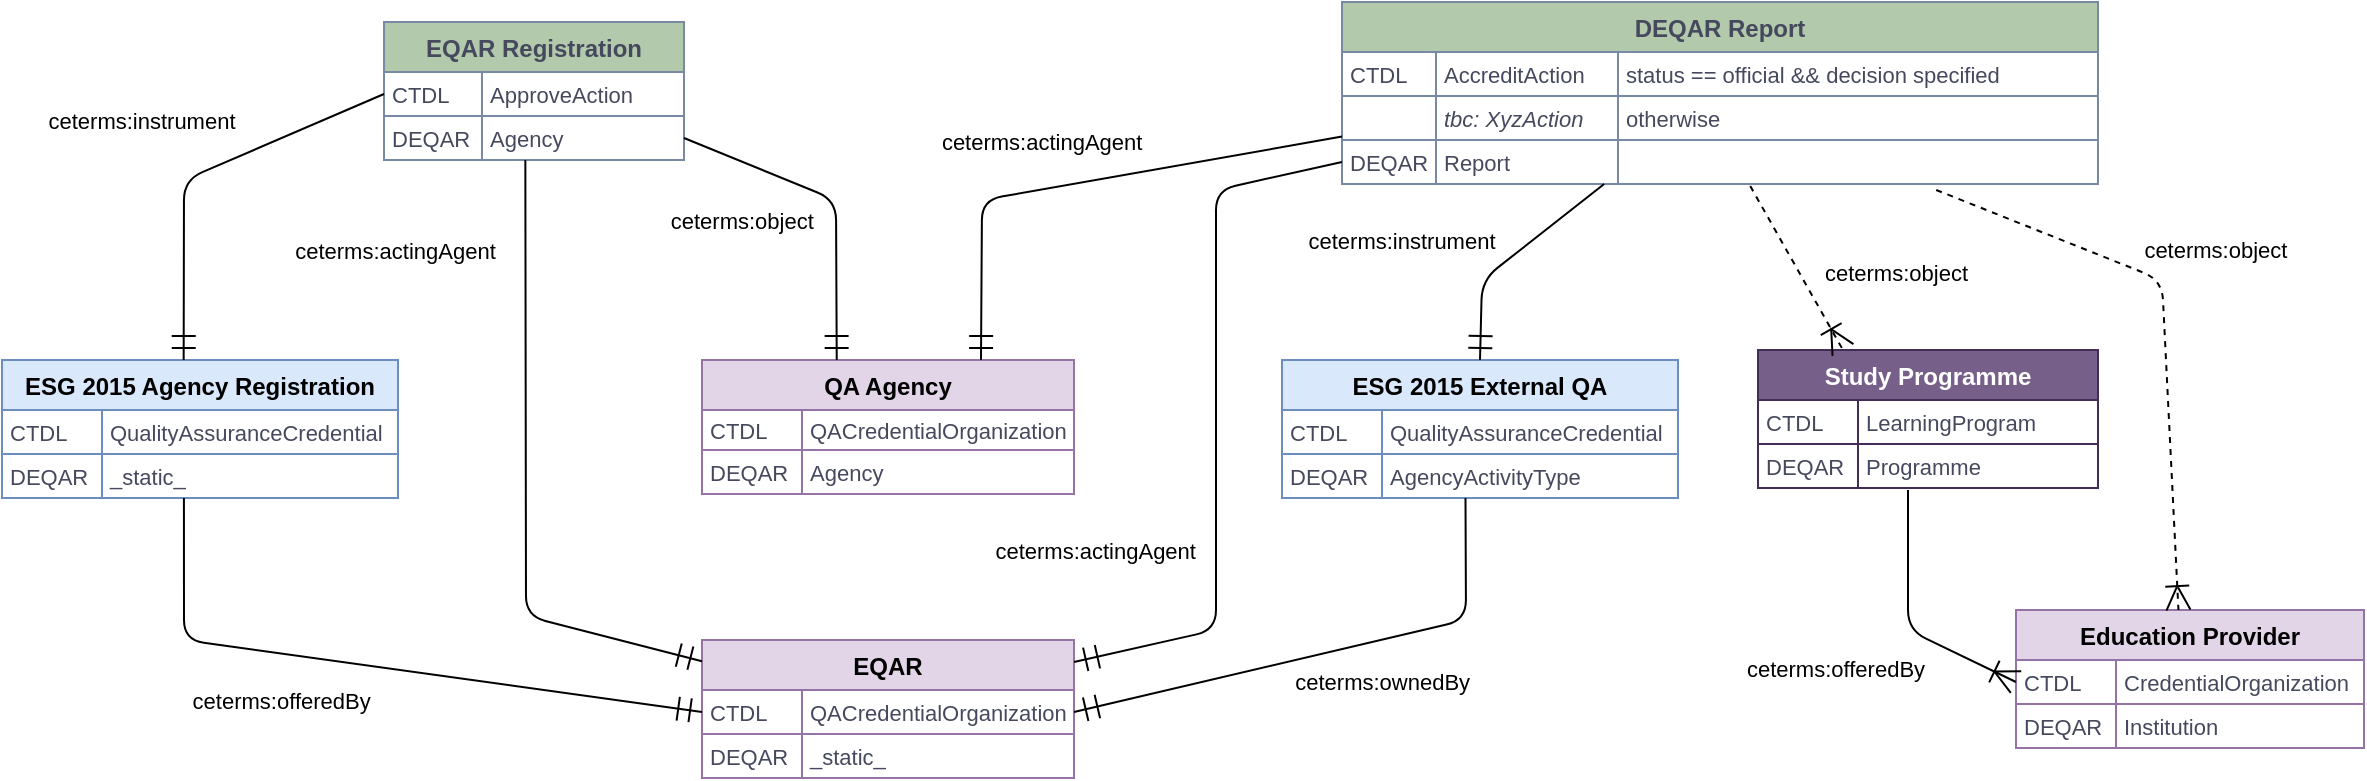 <mxfile version="24.4.0" type="device">
  <diagram name="Seite-1" id="NnHBeoS6iil_D7itWPaR">
    <mxGraphModel dx="905" dy="708" grid="1" gridSize="10" guides="1" tooltips="1" connect="1" arrows="1" fold="1" page="1" pageScale="1" pageWidth="1200" pageHeight="400" math="0" shadow="0">
      <root>
        <mxCell id="0" />
        <mxCell id="1" parent="0" />
        <mxCell id="sSewoOJfyiUKWsY19M02-1" value="EQAR Registration" style="shape=table;startSize=25;container=1;collapsible=0;childLayout=tableLayout;fixedRows=1;rowLines=1;fontStyle=1;align=center;resizeLast=1;labelBackgroundColor=none;fillColor=#B2C9AB;strokeColor=#788AA3;fontColor=#46495D;" parent="1" vertex="1">
          <mxGeometry x="204" y="16" width="150" height="69" as="geometry" />
        </mxCell>
        <mxCell id="sSewoOJfyiUKWsY19M02-2" style="shape=tableRow;horizontal=0;startSize=0;swimlaneHead=0;swimlaneBody=0;fillColor=none;collapsible=0;dropTarget=0;points=[[0,0.5],[1,0.5]];portConstraint=eastwest;top=0;left=0;right=0;bottom=0;labelBackgroundColor=none;strokeColor=#788AA3;fontColor=#46495D;" parent="sSewoOJfyiUKWsY19M02-1" vertex="1">
          <mxGeometry y="25" width="150" height="22" as="geometry" />
        </mxCell>
        <mxCell id="sSewoOJfyiUKWsY19M02-3" value="CTDL" style="shape=partialRectangle;connectable=0;fillColor=none;top=0;left=0;bottom=0;right=0;align=left;spacingLeft=2;overflow=hidden;fontSize=11;labelBackgroundColor=none;strokeColor=#788AA3;fontColor=#46495D;" parent="sSewoOJfyiUKWsY19M02-2" vertex="1">
          <mxGeometry width="49" height="22" as="geometry">
            <mxRectangle width="49" height="22" as="alternateBounds" />
          </mxGeometry>
        </mxCell>
        <mxCell id="sSewoOJfyiUKWsY19M02-4" value="ApproveAction" style="shape=partialRectangle;connectable=0;fillColor=none;top=0;left=0;bottom=0;right=0;align=left;spacingLeft=2;overflow=hidden;fontSize=11;labelBackgroundColor=none;strokeColor=#788AA3;fontColor=#46495D;gradientColor=none;" parent="sSewoOJfyiUKWsY19M02-2" vertex="1">
          <mxGeometry x="49" width="101" height="22" as="geometry">
            <mxRectangle width="101" height="22" as="alternateBounds" />
          </mxGeometry>
        </mxCell>
        <mxCell id="sSewoOJfyiUKWsY19M02-5" style="shape=tableRow;horizontal=0;startSize=0;swimlaneHead=0;swimlaneBody=0;fillColor=none;collapsible=0;dropTarget=0;points=[[0,0.5],[1,0.5]];portConstraint=eastwest;top=0;left=0;right=0;bottom=0;labelBackgroundColor=none;strokeColor=#788AA3;fontColor=#46495D;" parent="sSewoOJfyiUKWsY19M02-1" vertex="1">
          <mxGeometry y="47" width="150" height="22" as="geometry" />
        </mxCell>
        <mxCell id="sSewoOJfyiUKWsY19M02-6" value="DEQAR" style="shape=partialRectangle;connectable=0;fillColor=none;top=0;left=0;bottom=0;right=0;align=left;spacingLeft=2;overflow=hidden;fontSize=11;labelBackgroundColor=none;strokeColor=#788AA3;fontColor=#46495D;" parent="sSewoOJfyiUKWsY19M02-5" vertex="1">
          <mxGeometry width="49" height="22" as="geometry">
            <mxRectangle width="49" height="22" as="alternateBounds" />
          </mxGeometry>
        </mxCell>
        <mxCell id="sSewoOJfyiUKWsY19M02-7" value="Agency" style="shape=partialRectangle;connectable=0;fillColor=none;top=0;left=0;bottom=0;right=0;align=left;spacingLeft=2;overflow=hidden;fontSize=11;labelBackgroundColor=none;strokeColor=#788AA3;fontColor=#46495D;" parent="sSewoOJfyiUKWsY19M02-5" vertex="1">
          <mxGeometry x="49" width="101" height="22" as="geometry">
            <mxRectangle width="101" height="22" as="alternateBounds" />
          </mxGeometry>
        </mxCell>
        <mxCell id="sSewoOJfyiUKWsY19M02-8" value="QA Agency" style="shape=table;startSize=25;container=1;collapsible=0;childLayout=tableLayout;fixedRows=1;rowLines=1;fontStyle=1;align=center;resizeLast=1;labelBackgroundColor=none;fillColor=#e1d5e7;strokeColor=#9673a6;" parent="1" vertex="1">
          <mxGeometry x="363" y="185" width="186" height="67" as="geometry" />
        </mxCell>
        <mxCell id="sSewoOJfyiUKWsY19M02-9" style="shape=tableRow;horizontal=0;startSize=0;swimlaneHead=0;swimlaneBody=0;fillColor=none;collapsible=0;dropTarget=0;points=[[0,0.5],[1,0.5]];portConstraint=eastwest;top=0;left=0;right=0;bottom=0;labelBackgroundColor=none;strokeColor=#788AA3;fontColor=#46495D;" parent="sSewoOJfyiUKWsY19M02-8" vertex="1">
          <mxGeometry y="25" width="186" height="20" as="geometry" />
        </mxCell>
        <mxCell id="sSewoOJfyiUKWsY19M02-10" value="CTDL" style="shape=partialRectangle;connectable=0;fillColor=none;top=0;left=0;bottom=0;right=0;align=left;spacingLeft=2;overflow=hidden;fontSize=11;labelBackgroundColor=none;strokeColor=#788AA3;fontColor=#46495D;" parent="sSewoOJfyiUKWsY19M02-9" vertex="1">
          <mxGeometry width="50" height="20" as="geometry">
            <mxRectangle width="50" height="20" as="alternateBounds" />
          </mxGeometry>
        </mxCell>
        <mxCell id="sSewoOJfyiUKWsY19M02-11" value="QACredentialOrganization" style="shape=partialRectangle;connectable=0;fillColor=none;top=0;left=0;bottom=0;right=0;align=left;spacingLeft=2;overflow=hidden;fontSize=11;labelBackgroundColor=none;strokeColor=#788AA3;fontColor=#46495D;" parent="sSewoOJfyiUKWsY19M02-9" vertex="1">
          <mxGeometry x="50" width="136" height="20" as="geometry">
            <mxRectangle width="136" height="20" as="alternateBounds" />
          </mxGeometry>
        </mxCell>
        <mxCell id="sSewoOJfyiUKWsY19M02-12" style="shape=tableRow;horizontal=0;startSize=0;swimlaneHead=0;swimlaneBody=0;fillColor=none;collapsible=0;dropTarget=0;points=[[0,0.5],[1,0.5]];portConstraint=eastwest;top=0;left=0;right=0;bottom=0;labelBackgroundColor=none;strokeColor=#788AA3;fontColor=#46495D;" parent="sSewoOJfyiUKWsY19M02-8" vertex="1">
          <mxGeometry y="45" width="186" height="22" as="geometry" />
        </mxCell>
        <mxCell id="sSewoOJfyiUKWsY19M02-13" value="DEQAR" style="shape=partialRectangle;connectable=0;fillColor=none;top=0;left=0;bottom=0;right=0;align=left;spacingLeft=2;overflow=hidden;fontSize=11;labelBackgroundColor=none;strokeColor=#788AA3;fontColor=#46495D;" parent="sSewoOJfyiUKWsY19M02-12" vertex="1">
          <mxGeometry width="50" height="22" as="geometry">
            <mxRectangle width="50" height="22" as="alternateBounds" />
          </mxGeometry>
        </mxCell>
        <mxCell id="sSewoOJfyiUKWsY19M02-14" value="Agency" style="shape=partialRectangle;connectable=0;fillColor=none;top=0;left=0;bottom=0;right=0;align=left;spacingLeft=2;overflow=hidden;fontSize=11;labelBackgroundColor=none;strokeColor=#788AA3;fontColor=#46495D;" parent="sSewoOJfyiUKWsY19M02-12" vertex="1">
          <mxGeometry x="50" width="136" height="22" as="geometry">
            <mxRectangle width="136" height="22" as="alternateBounds" />
          </mxGeometry>
        </mxCell>
        <mxCell id="sSewoOJfyiUKWsY19M02-15" value="EQAR" style="shape=table;startSize=25;container=1;collapsible=0;childLayout=tableLayout;fixedRows=1;rowLines=1;fontStyle=1;align=center;resizeLast=1;labelBackgroundColor=none;fillColor=#e1d5e7;strokeColor=#9673a6;" parent="1" vertex="1">
          <mxGeometry x="363" y="325" width="186" height="69" as="geometry" />
        </mxCell>
        <mxCell id="sSewoOJfyiUKWsY19M02-16" style="shape=tableRow;horizontal=0;startSize=0;swimlaneHead=0;swimlaneBody=0;fillColor=none;collapsible=0;dropTarget=0;points=[[0,0.5],[1,0.5]];portConstraint=eastwest;top=0;left=0;right=0;bottom=0;labelBackgroundColor=none;strokeColor=#788AA3;fontColor=#46495D;" parent="sSewoOJfyiUKWsY19M02-15" vertex="1">
          <mxGeometry y="25" width="186" height="22" as="geometry" />
        </mxCell>
        <mxCell id="sSewoOJfyiUKWsY19M02-17" value="CTDL" style="shape=partialRectangle;connectable=0;fillColor=none;top=0;left=0;bottom=0;right=0;align=left;spacingLeft=2;overflow=hidden;fontSize=11;labelBackgroundColor=none;strokeColor=#788AA3;fontColor=#46495D;" parent="sSewoOJfyiUKWsY19M02-16" vertex="1">
          <mxGeometry width="50" height="22" as="geometry">
            <mxRectangle width="50" height="22" as="alternateBounds" />
          </mxGeometry>
        </mxCell>
        <mxCell id="sSewoOJfyiUKWsY19M02-18" value="QACredentialOrganization" style="shape=partialRectangle;connectable=0;fillColor=none;top=0;left=0;bottom=0;right=0;align=left;spacingLeft=2;overflow=hidden;fontSize=11;labelBackgroundColor=none;strokeColor=#788AA3;fontColor=#46495D;" parent="sSewoOJfyiUKWsY19M02-16" vertex="1">
          <mxGeometry x="50" width="136" height="22" as="geometry">
            <mxRectangle width="136" height="22" as="alternateBounds" />
          </mxGeometry>
        </mxCell>
        <mxCell id="sSewoOJfyiUKWsY19M02-19" style="shape=tableRow;horizontal=0;startSize=0;swimlaneHead=0;swimlaneBody=0;fillColor=none;collapsible=0;dropTarget=0;points=[[0,0.5],[1,0.5]];portConstraint=eastwest;top=0;left=0;right=0;bottom=0;labelBackgroundColor=none;strokeColor=#788AA3;fontColor=#46495D;" parent="sSewoOJfyiUKWsY19M02-15" vertex="1">
          <mxGeometry y="47" width="186" height="22" as="geometry" />
        </mxCell>
        <mxCell id="sSewoOJfyiUKWsY19M02-20" value="DEQAR" style="shape=partialRectangle;connectable=0;fillColor=none;top=0;left=0;bottom=0;right=0;align=left;spacingLeft=2;overflow=hidden;fontSize=11;labelBackgroundColor=none;strokeColor=#788AA3;fontColor=#46495D;" parent="sSewoOJfyiUKWsY19M02-19" vertex="1">
          <mxGeometry width="50" height="22" as="geometry">
            <mxRectangle width="50" height="22" as="alternateBounds" />
          </mxGeometry>
        </mxCell>
        <mxCell id="sSewoOJfyiUKWsY19M02-21" value="_static_" style="shape=partialRectangle;connectable=0;fillColor=none;top=0;left=0;bottom=0;right=0;align=left;spacingLeft=2;overflow=hidden;fontSize=11;labelBackgroundColor=none;strokeColor=#788AA3;fontColor=#46495D;" parent="sSewoOJfyiUKWsY19M02-19" vertex="1">
          <mxGeometry x="50" width="136" height="22" as="geometry">
            <mxRectangle width="136" height="22" as="alternateBounds" />
          </mxGeometry>
        </mxCell>
        <mxCell id="sSewoOJfyiUKWsY19M02-22" value="ESG 2015 Agency Registration" style="shape=table;startSize=25;container=1;collapsible=0;childLayout=tableLayout;fixedRows=1;rowLines=1;fontStyle=1;align=center;resizeLast=1;labelBackgroundColor=none;fillColor=#dae8fc;strokeColor=#6c8ebf;" parent="1" vertex="1">
          <mxGeometry x="13" y="185" width="198" height="69" as="geometry" />
        </mxCell>
        <mxCell id="sSewoOJfyiUKWsY19M02-23" style="shape=tableRow;horizontal=0;startSize=0;swimlaneHead=0;swimlaneBody=0;fillColor=none;collapsible=0;dropTarget=0;points=[[0,0.5],[1,0.5]];portConstraint=eastwest;top=0;left=0;right=0;bottom=0;labelBackgroundColor=none;strokeColor=#788AA3;fontColor=#46495D;" parent="sSewoOJfyiUKWsY19M02-22" vertex="1">
          <mxGeometry y="25" width="198" height="22" as="geometry" />
        </mxCell>
        <mxCell id="sSewoOJfyiUKWsY19M02-24" value="CTDL" style="shape=partialRectangle;connectable=0;fillColor=none;top=0;left=0;bottom=0;right=0;align=left;spacingLeft=2;overflow=hidden;fontSize=11;labelBackgroundColor=none;strokeColor=#788AA3;fontColor=#46495D;" parent="sSewoOJfyiUKWsY19M02-23" vertex="1">
          <mxGeometry width="50" height="22" as="geometry">
            <mxRectangle width="50" height="22" as="alternateBounds" />
          </mxGeometry>
        </mxCell>
        <mxCell id="sSewoOJfyiUKWsY19M02-25" value="QualityAssuranceCredential" style="shape=partialRectangle;connectable=0;fillColor=none;top=0;left=0;bottom=0;right=0;align=left;spacingLeft=2;overflow=hidden;fontSize=11;labelBackgroundColor=none;strokeColor=#788AA3;fontColor=#46495D;" parent="sSewoOJfyiUKWsY19M02-23" vertex="1">
          <mxGeometry x="50" width="148" height="22" as="geometry">
            <mxRectangle width="148" height="22" as="alternateBounds" />
          </mxGeometry>
        </mxCell>
        <mxCell id="sSewoOJfyiUKWsY19M02-26" style="shape=tableRow;horizontal=0;startSize=0;swimlaneHead=0;swimlaneBody=0;fillColor=none;collapsible=0;dropTarget=0;points=[[0,0.5],[1,0.5]];portConstraint=eastwest;top=0;left=0;right=0;bottom=0;labelBackgroundColor=none;strokeColor=#788AA3;fontColor=#46495D;" parent="sSewoOJfyiUKWsY19M02-22" vertex="1">
          <mxGeometry y="47" width="198" height="22" as="geometry" />
        </mxCell>
        <mxCell id="sSewoOJfyiUKWsY19M02-27" value="DEQAR" style="shape=partialRectangle;connectable=0;fillColor=none;top=0;left=0;bottom=0;right=0;align=left;spacingLeft=2;overflow=hidden;fontSize=11;labelBackgroundColor=none;strokeColor=#788AA3;fontColor=#46495D;" parent="sSewoOJfyiUKWsY19M02-26" vertex="1">
          <mxGeometry width="50" height="22" as="geometry">
            <mxRectangle width="50" height="22" as="alternateBounds" />
          </mxGeometry>
        </mxCell>
        <mxCell id="sSewoOJfyiUKWsY19M02-28" value="_static_" style="shape=partialRectangle;connectable=0;fillColor=none;top=0;left=0;bottom=0;right=0;align=left;spacingLeft=2;overflow=hidden;fontSize=11;labelBackgroundColor=none;strokeColor=#788AA3;fontColor=#46495D;" parent="sSewoOJfyiUKWsY19M02-26" vertex="1">
          <mxGeometry x="50" width="148" height="22" as="geometry">
            <mxRectangle width="148" height="22" as="alternateBounds" />
          </mxGeometry>
        </mxCell>
        <mxCell id="sSewoOJfyiUKWsY19M02-29" value="DEQAR Report" style="shape=table;startSize=25;container=1;collapsible=0;childLayout=tableLayout;fixedRows=1;rowLines=1;fontStyle=1;align=center;resizeLast=1;labelBackgroundColor=none;fillColor=#B2C9AB;strokeColor=#788AA3;fontColor=#46495D;" parent="1" vertex="1">
          <mxGeometry x="683" y="6" width="378" height="91" as="geometry" />
        </mxCell>
        <mxCell id="sSewoOJfyiUKWsY19M02-30" style="shape=tableRow;horizontal=0;startSize=0;swimlaneHead=0;swimlaneBody=0;fillColor=none;collapsible=0;dropTarget=0;points=[[0,0.5],[1,0.5]];portConstraint=eastwest;top=0;left=0;right=0;bottom=0;labelBackgroundColor=none;strokeColor=#788AA3;fontColor=#46495D;" parent="sSewoOJfyiUKWsY19M02-29" vertex="1">
          <mxGeometry y="25" width="378" height="22" as="geometry" />
        </mxCell>
        <mxCell id="sSewoOJfyiUKWsY19M02-31" value="CTDL" style="shape=partialRectangle;connectable=0;fillColor=none;top=0;left=0;bottom=0;right=0;align=left;spacingLeft=2;overflow=hidden;fontSize=11;labelBackgroundColor=none;strokeColor=#788AA3;fontColor=#46495D;" parent="sSewoOJfyiUKWsY19M02-30" vertex="1">
          <mxGeometry width="47" height="22" as="geometry">
            <mxRectangle width="47" height="22" as="alternateBounds" />
          </mxGeometry>
        </mxCell>
        <mxCell id="sSewoOJfyiUKWsY19M02-32" value="AccreditAction" style="shape=partialRectangle;connectable=0;fillColor=none;top=0;left=0;bottom=0;right=0;align=left;spacingLeft=2;overflow=hidden;fontSize=11;labelBackgroundColor=none;strokeColor=#788AA3;fontColor=#46495D;" parent="sSewoOJfyiUKWsY19M02-30" vertex="1">
          <mxGeometry x="47" width="91" height="22" as="geometry">
            <mxRectangle width="91" height="22" as="alternateBounds" />
          </mxGeometry>
        </mxCell>
        <mxCell id="sSewoOJfyiUKWsY19M02-33" value="status == official &amp;&amp; decision specified" style="shape=partialRectangle;connectable=0;fillColor=none;top=0;left=0;bottom=0;right=0;align=left;spacingLeft=2;overflow=hidden;fontSize=11;labelBackgroundColor=none;strokeColor=#788AA3;fontColor=#46495D;" parent="sSewoOJfyiUKWsY19M02-30" vertex="1">
          <mxGeometry x="138" width="240" height="22" as="geometry">
            <mxRectangle width="240" height="22" as="alternateBounds" />
          </mxGeometry>
        </mxCell>
        <mxCell id="sSewoOJfyiUKWsY19M02-34" style="shape=tableRow;horizontal=0;startSize=0;swimlaneHead=0;swimlaneBody=0;fillColor=none;collapsible=0;dropTarget=0;points=[[0,0.5],[1,0.5]];portConstraint=eastwest;top=0;left=0;right=0;bottom=0;labelBackgroundColor=none;strokeColor=#788AA3;fontColor=#46495D;" parent="sSewoOJfyiUKWsY19M02-29" vertex="1">
          <mxGeometry y="47" width="378" height="22" as="geometry" />
        </mxCell>
        <mxCell id="sSewoOJfyiUKWsY19M02-35" value="" style="shape=partialRectangle;connectable=0;fillColor=none;top=0;left=0;bottom=0;right=0;align=left;spacingLeft=2;overflow=hidden;fontSize=11;labelBackgroundColor=none;strokeColor=#788AA3;fontColor=#46495D;" parent="sSewoOJfyiUKWsY19M02-34" vertex="1">
          <mxGeometry width="47" height="22" as="geometry">
            <mxRectangle width="47" height="22" as="alternateBounds" />
          </mxGeometry>
        </mxCell>
        <mxCell id="sSewoOJfyiUKWsY19M02-36" value="tbc: XyzAction" style="shape=partialRectangle;connectable=0;fillColor=none;top=0;left=0;bottom=0;right=0;align=left;spacingLeft=2;overflow=hidden;fontSize=11;labelBackgroundColor=none;strokeColor=#788AA3;fontColor=#46495D;fontStyle=2" parent="sSewoOJfyiUKWsY19M02-34" vertex="1">
          <mxGeometry x="47" width="91" height="22" as="geometry">
            <mxRectangle width="91" height="22" as="alternateBounds" />
          </mxGeometry>
        </mxCell>
        <mxCell id="sSewoOJfyiUKWsY19M02-37" value="otherwise" style="shape=partialRectangle;connectable=0;fillColor=none;top=0;left=0;bottom=0;right=0;align=left;spacingLeft=2;overflow=hidden;fontSize=11;labelBackgroundColor=none;strokeColor=#788AA3;fontColor=#46495D;fontStyle=0" parent="sSewoOJfyiUKWsY19M02-34" vertex="1">
          <mxGeometry x="138" width="240" height="22" as="geometry">
            <mxRectangle width="240" height="22" as="alternateBounds" />
          </mxGeometry>
        </mxCell>
        <mxCell id="sSewoOJfyiUKWsY19M02-38" style="shape=tableRow;horizontal=0;startSize=0;swimlaneHead=0;swimlaneBody=0;fillColor=none;collapsible=0;dropTarget=0;points=[[0,0.5],[1,0.5]];portConstraint=eastwest;top=0;left=0;right=0;bottom=0;labelBackgroundColor=none;strokeColor=#788AA3;fontColor=#46495D;" parent="sSewoOJfyiUKWsY19M02-29" vertex="1">
          <mxGeometry y="69" width="378" height="22" as="geometry" />
        </mxCell>
        <mxCell id="sSewoOJfyiUKWsY19M02-39" value="DEQAR" style="shape=partialRectangle;connectable=0;fillColor=none;top=0;left=0;bottom=0;right=0;align=left;spacingLeft=2;overflow=hidden;fontSize=11;labelBackgroundColor=none;strokeColor=#788AA3;fontColor=#46495D;" parent="sSewoOJfyiUKWsY19M02-38" vertex="1">
          <mxGeometry width="47" height="22" as="geometry">
            <mxRectangle width="47" height="22" as="alternateBounds" />
          </mxGeometry>
        </mxCell>
        <mxCell id="sSewoOJfyiUKWsY19M02-40" value="Report" style="shape=partialRectangle;connectable=0;fillColor=none;top=0;left=0;bottom=0;right=0;align=left;spacingLeft=2;overflow=hidden;fontSize=11;labelBackgroundColor=none;strokeColor=#788AA3;fontColor=#46495D;" parent="sSewoOJfyiUKWsY19M02-38" vertex="1">
          <mxGeometry x="47" width="91" height="22" as="geometry">
            <mxRectangle width="91" height="22" as="alternateBounds" />
          </mxGeometry>
        </mxCell>
        <mxCell id="sSewoOJfyiUKWsY19M02-41" value="" style="shape=partialRectangle;connectable=0;fillColor=none;top=0;left=0;bottom=0;right=0;align=left;spacingLeft=2;overflow=hidden;fontSize=11;labelBackgroundColor=none;strokeColor=#788AA3;fontColor=#46495D;" parent="sSewoOJfyiUKWsY19M02-38" vertex="1">
          <mxGeometry x="138" width="240" height="22" as="geometry">
            <mxRectangle width="240" height="22" as="alternateBounds" />
          </mxGeometry>
        </mxCell>
        <mxCell id="sSewoOJfyiUKWsY19M02-42" value="Education Provider" style="shape=table;startSize=25;container=1;collapsible=0;childLayout=tableLayout;fixedRows=1;rowLines=1;fontStyle=1;align=center;resizeLast=1;labelBackgroundColor=none;fillColor=#e1d5e7;strokeColor=#9673a6;" parent="1" vertex="1">
          <mxGeometry x="1020" y="310" width="174" height="69" as="geometry" />
        </mxCell>
        <mxCell id="sSewoOJfyiUKWsY19M02-43" style="shape=tableRow;horizontal=0;startSize=0;swimlaneHead=0;swimlaneBody=0;fillColor=none;collapsible=0;dropTarget=0;points=[[0,0.5],[1,0.5]];portConstraint=eastwest;top=0;left=0;right=0;bottom=0;labelBackgroundColor=none;strokeColor=#788AA3;fontColor=#46495D;" parent="sSewoOJfyiUKWsY19M02-42" vertex="1">
          <mxGeometry y="25" width="174" height="22" as="geometry" />
        </mxCell>
        <mxCell id="sSewoOJfyiUKWsY19M02-44" value="CTDL" style="shape=partialRectangle;connectable=0;fillColor=none;top=0;left=0;bottom=0;right=0;align=left;spacingLeft=2;overflow=hidden;fontSize=11;labelBackgroundColor=none;strokeColor=#788AA3;fontColor=#46495D;" parent="sSewoOJfyiUKWsY19M02-43" vertex="1">
          <mxGeometry width="50" height="22" as="geometry">
            <mxRectangle width="50" height="22" as="alternateBounds" />
          </mxGeometry>
        </mxCell>
        <mxCell id="sSewoOJfyiUKWsY19M02-45" value="CredentialOrganization" style="shape=partialRectangle;connectable=0;fillColor=none;top=0;left=0;bottom=0;right=0;align=left;spacingLeft=2;overflow=hidden;fontSize=11;labelBackgroundColor=none;strokeColor=#788AA3;fontColor=#46495D;" parent="sSewoOJfyiUKWsY19M02-43" vertex="1">
          <mxGeometry x="50" width="124" height="22" as="geometry">
            <mxRectangle width="124" height="22" as="alternateBounds" />
          </mxGeometry>
        </mxCell>
        <mxCell id="sSewoOJfyiUKWsY19M02-46" style="shape=tableRow;horizontal=0;startSize=0;swimlaneHead=0;swimlaneBody=0;fillColor=none;collapsible=0;dropTarget=0;points=[[0,0.5],[1,0.5]];portConstraint=eastwest;top=0;left=0;right=0;bottom=0;labelBackgroundColor=none;strokeColor=#788AA3;fontColor=#46495D;" parent="sSewoOJfyiUKWsY19M02-42" vertex="1">
          <mxGeometry y="47" width="174" height="22" as="geometry" />
        </mxCell>
        <mxCell id="sSewoOJfyiUKWsY19M02-47" value="DEQAR" style="shape=partialRectangle;connectable=0;fillColor=none;top=0;left=0;bottom=0;right=0;align=left;spacingLeft=2;overflow=hidden;fontSize=11;labelBackgroundColor=none;strokeColor=#788AA3;fontColor=#46495D;" parent="sSewoOJfyiUKWsY19M02-46" vertex="1">
          <mxGeometry width="50" height="22" as="geometry">
            <mxRectangle width="50" height="22" as="alternateBounds" />
          </mxGeometry>
        </mxCell>
        <mxCell id="sSewoOJfyiUKWsY19M02-48" value="Institution" style="shape=partialRectangle;connectable=0;fillColor=none;top=0;left=0;bottom=0;right=0;align=left;spacingLeft=2;overflow=hidden;fontSize=11;labelBackgroundColor=none;strokeColor=#788AA3;fontColor=#46495D;" parent="sSewoOJfyiUKWsY19M02-46" vertex="1">
          <mxGeometry x="50" width="124" height="22" as="geometry">
            <mxRectangle width="124" height="22" as="alternateBounds" />
          </mxGeometry>
        </mxCell>
        <mxCell id="sSewoOJfyiUKWsY19M02-49" value="Study Programme" style="shape=table;startSize=25;container=1;collapsible=0;childLayout=tableLayout;fixedRows=1;rowLines=1;fontStyle=1;align=center;resizeLast=1;labelBackgroundColor=none;fillColor=#76608a;strokeColor=#432D57;fontColor=#ffffff;" parent="1" vertex="1">
          <mxGeometry x="891" y="180" width="170" height="69" as="geometry" />
        </mxCell>
        <mxCell id="sSewoOJfyiUKWsY19M02-50" style="shape=tableRow;horizontal=0;startSize=0;swimlaneHead=0;swimlaneBody=0;fillColor=none;collapsible=0;dropTarget=0;points=[[0,0.5],[1,0.5]];portConstraint=eastwest;top=0;left=0;right=0;bottom=0;labelBackgroundColor=none;strokeColor=#788AA3;fontColor=#46495D;" parent="sSewoOJfyiUKWsY19M02-49" vertex="1">
          <mxGeometry y="25" width="170" height="22" as="geometry" />
        </mxCell>
        <mxCell id="sSewoOJfyiUKWsY19M02-51" value="CTDL" style="shape=partialRectangle;connectable=0;fillColor=none;top=0;left=0;bottom=0;right=0;align=left;spacingLeft=2;overflow=hidden;fontSize=11;labelBackgroundColor=none;strokeColor=#788AA3;fontColor=#46495D;" parent="sSewoOJfyiUKWsY19M02-50" vertex="1">
          <mxGeometry width="50" height="22" as="geometry">
            <mxRectangle width="50" height="22" as="alternateBounds" />
          </mxGeometry>
        </mxCell>
        <mxCell id="sSewoOJfyiUKWsY19M02-52" value="LearningProgram" style="shape=partialRectangle;connectable=0;fillColor=none;top=0;left=0;bottom=0;right=0;align=left;spacingLeft=2;overflow=hidden;fontSize=11;labelBackgroundColor=none;strokeColor=#788AA3;fontColor=#46495D;" parent="sSewoOJfyiUKWsY19M02-50" vertex="1">
          <mxGeometry x="50" width="120" height="22" as="geometry">
            <mxRectangle width="120" height="22" as="alternateBounds" />
          </mxGeometry>
        </mxCell>
        <mxCell id="sSewoOJfyiUKWsY19M02-53" style="shape=tableRow;horizontal=0;startSize=0;swimlaneHead=0;swimlaneBody=0;fillColor=none;collapsible=0;dropTarget=0;points=[[0,0.5],[1,0.5]];portConstraint=eastwest;top=0;left=0;right=0;bottom=0;labelBackgroundColor=none;strokeColor=#788AA3;fontColor=#46495D;" parent="sSewoOJfyiUKWsY19M02-49" vertex="1">
          <mxGeometry y="47" width="170" height="22" as="geometry" />
        </mxCell>
        <mxCell id="sSewoOJfyiUKWsY19M02-54" value="DEQAR" style="shape=partialRectangle;connectable=0;fillColor=none;top=0;left=0;bottom=0;right=0;align=left;spacingLeft=2;overflow=hidden;fontSize=11;labelBackgroundColor=none;strokeColor=#788AA3;fontColor=#46495D;" parent="sSewoOJfyiUKWsY19M02-53" vertex="1">
          <mxGeometry width="50" height="22" as="geometry">
            <mxRectangle width="50" height="22" as="alternateBounds" />
          </mxGeometry>
        </mxCell>
        <mxCell id="sSewoOJfyiUKWsY19M02-55" value="Programme" style="shape=partialRectangle;connectable=0;fillColor=none;top=0;left=0;bottom=0;right=0;align=left;spacingLeft=2;overflow=hidden;fontSize=11;labelBackgroundColor=none;strokeColor=#788AA3;fontColor=#46495D;" parent="sSewoOJfyiUKWsY19M02-53" vertex="1">
          <mxGeometry x="50" width="120" height="22" as="geometry">
            <mxRectangle width="120" height="22" as="alternateBounds" />
          </mxGeometry>
        </mxCell>
        <mxCell id="sSewoOJfyiUKWsY19M02-56" value="ESG 2015 External QA" style="shape=table;startSize=25;container=1;collapsible=0;childLayout=tableLayout;fixedRows=1;rowLines=1;fontStyle=1;align=center;resizeLast=1;labelBackgroundColor=none;fillColor=#dae8fc;strokeColor=#6c8ebf;" parent="1" vertex="1">
          <mxGeometry x="653" y="185" width="198" height="69" as="geometry" />
        </mxCell>
        <mxCell id="sSewoOJfyiUKWsY19M02-57" style="shape=tableRow;horizontal=0;startSize=0;swimlaneHead=0;swimlaneBody=0;fillColor=none;collapsible=0;dropTarget=0;points=[[0,0.5],[1,0.5]];portConstraint=eastwest;top=0;left=0;right=0;bottom=0;labelBackgroundColor=none;strokeColor=#788AA3;fontColor=#46495D;" parent="sSewoOJfyiUKWsY19M02-56" vertex="1">
          <mxGeometry y="25" width="198" height="22" as="geometry" />
        </mxCell>
        <mxCell id="sSewoOJfyiUKWsY19M02-58" value="CTDL" style="shape=partialRectangle;connectable=0;fillColor=none;top=0;left=0;bottom=0;right=0;align=left;spacingLeft=2;overflow=hidden;fontSize=11;labelBackgroundColor=none;strokeColor=#788AA3;fontColor=#46495D;" parent="sSewoOJfyiUKWsY19M02-57" vertex="1">
          <mxGeometry width="50" height="22" as="geometry">
            <mxRectangle width="50" height="22" as="alternateBounds" />
          </mxGeometry>
        </mxCell>
        <mxCell id="sSewoOJfyiUKWsY19M02-59" value="QualityAssuranceCredential" style="shape=partialRectangle;connectable=0;fillColor=none;top=0;left=0;bottom=0;right=0;align=left;spacingLeft=2;overflow=hidden;fontSize=11;labelBackgroundColor=none;strokeColor=#788AA3;fontColor=#46495D;" parent="sSewoOJfyiUKWsY19M02-57" vertex="1">
          <mxGeometry x="50" width="148" height="22" as="geometry">
            <mxRectangle width="148" height="22" as="alternateBounds" />
          </mxGeometry>
        </mxCell>
        <mxCell id="sSewoOJfyiUKWsY19M02-60" style="shape=tableRow;horizontal=0;startSize=0;swimlaneHead=0;swimlaneBody=0;fillColor=none;collapsible=0;dropTarget=0;points=[[0,0.5],[1,0.5]];portConstraint=eastwest;top=0;left=0;right=0;bottom=0;labelBackgroundColor=none;strokeColor=#788AA3;fontColor=#46495D;" parent="sSewoOJfyiUKWsY19M02-56" vertex="1">
          <mxGeometry y="47" width="198" height="22" as="geometry" />
        </mxCell>
        <mxCell id="sSewoOJfyiUKWsY19M02-61" value="DEQAR" style="shape=partialRectangle;connectable=0;fillColor=none;top=0;left=0;bottom=0;right=0;align=left;spacingLeft=2;overflow=hidden;fontSize=11;labelBackgroundColor=none;strokeColor=#788AA3;fontColor=#46495D;" parent="sSewoOJfyiUKWsY19M02-60" vertex="1">
          <mxGeometry width="50" height="22" as="geometry">
            <mxRectangle width="50" height="22" as="alternateBounds" />
          </mxGeometry>
        </mxCell>
        <mxCell id="sSewoOJfyiUKWsY19M02-62" value="AgencyActivityType" style="shape=partialRectangle;connectable=0;fillColor=none;top=0;left=0;bottom=0;right=0;align=left;spacingLeft=2;overflow=hidden;fontSize=11;labelBackgroundColor=none;strokeColor=#788AA3;fontColor=#46495D;" parent="sSewoOJfyiUKWsY19M02-60" vertex="1">
          <mxGeometry x="50" width="148" height="22" as="geometry">
            <mxRectangle width="148" height="22" as="alternateBounds" />
          </mxGeometry>
        </mxCell>
        <mxCell id="sSewoOJfyiUKWsY19M02-63" value="ceterms:actingAgent" style="curved=0;startArrow=none;startSize=10;;endArrow=ERmandOne;endSize=10;;exitX=0.471;exitY=1.003;entryX=-0.001;entryY=0.153;rounded=1;labelBackgroundColor=none;strokeColor=default;fontColor=default;startFill=0;" parent="1" source="sSewoOJfyiUKWsY19M02-1" target="sSewoOJfyiUKWsY19M02-15" edge="1">
          <mxGeometry x="-0.718" y="-65" relative="1" as="geometry">
            <Array as="points">
              <mxPoint x="275" y="313" />
            </Array>
            <mxPoint as="offset" />
          </mxGeometry>
        </mxCell>
        <mxCell id="sSewoOJfyiUKWsY19M02-64" value="ceterms:object" style="curved=0;startArrow=none;startSize=10;;endArrow=ERmandOne;endSize=10;;entryX=0.363;entryY=0.003;rounded=1;labelBackgroundColor=none;strokeColor=default;fontColor=default;exitX=1;exitY=0.5;exitDx=0;exitDy=0;startFill=0;" parent="1" source="sSewoOJfyiUKWsY19M02-5" target="sSewoOJfyiUKWsY19M02-8" edge="1">
          <mxGeometry x="-0.478" y="-27" relative="1" as="geometry">
            <Array as="points">
              <mxPoint x="430" y="105" />
            </Array>
            <mxPoint x="353" y="75" as="sourcePoint" />
            <mxPoint as="offset" />
          </mxGeometry>
        </mxCell>
        <mxCell id="sSewoOJfyiUKWsY19M02-65" value="ceterms:instrument" style="curved=0;startArrow=none;startSize=10;;endArrow=ERmandOne;endSize=10;;exitX=0;exitY=0.5;entryX=0.459;entryY=0.003;rounded=1;labelBackgroundColor=none;strokeColor=default;fontColor=default;exitDx=0;exitDy=0;startFill=0;" parent="1" source="sSewoOJfyiUKWsY19M02-2" target="sSewoOJfyiUKWsY19M02-22" edge="1">
          <mxGeometry x="0.095" y="-37" relative="1" as="geometry">
            <Array as="points">
              <mxPoint x="104" y="95" />
            </Array>
            <mxPoint x="16" y="-30" as="offset" />
          </mxGeometry>
        </mxCell>
        <mxCell id="sSewoOJfyiUKWsY19M02-66" value="ceterms:offeredBy" style="curved=0;startArrow=none;startSize=10;;endArrow=ERmandOne;endSize=10;;exitX=0.459;exitY=1.005;entryX=0;entryY=0.5;rounded=1;labelBackgroundColor=none;strokeColor=default;fontColor=default;entryDx=0;entryDy=0;startFill=0;" parent="1" source="sSewoOJfyiUKWsY19M02-22" target="sSewoOJfyiUKWsY19M02-16" edge="1">
          <mxGeometry x="-0.256" y="-23" relative="1" as="geometry">
            <Array as="points">
              <mxPoint x="104" y="325" />
            </Array>
            <mxPoint as="offset" />
          </mxGeometry>
        </mxCell>
        <mxCell id="sSewoOJfyiUKWsY19M02-67" value="ceterms:actingAgent" style="curved=0;startArrow=none;startSize=10;;endArrow=ERmandOne;endSize=10;;exitX=0.001;exitY=0.739;entryX=0.75;entryY=0;rounded=1;labelBackgroundColor=none;strokeColor=default;fontColor=default;entryDx=0;entryDy=0;startFill=0;" parent="1" source="sSewoOJfyiUKWsY19M02-29" target="sSewoOJfyiUKWsY19M02-8" edge="1">
          <mxGeometry x="0.126" y="-24" relative="1" as="geometry">
            <Array as="points">
              <mxPoint x="503" y="105" />
            </Array>
            <mxPoint as="offset" />
          </mxGeometry>
        </mxCell>
        <mxCell id="sSewoOJfyiUKWsY19M02-68" value="ceterms:object" style="curved=0;dashed=1;startArrow=none;startSize=10;;endArrow=ERoneToMany;endSize=10;;exitX=0.786;exitY=1.136;entryX=0.467;entryY=0.003;rounded=1;labelBackgroundColor=none;strokeColor=default;fontColor=default;exitDx=0;exitDy=0;exitPerimeter=0;endFill=0;startFill=0;" parent="1" source="sSewoOJfyiUKWsY19M02-38" target="sSewoOJfyiUKWsY19M02-42" edge="1">
          <mxGeometry x="-0.152" y="31" relative="1" as="geometry">
            <Array as="points">
              <mxPoint x="1093" y="145" />
            </Array>
            <mxPoint x="-4" y="-14" as="offset" />
          </mxGeometry>
        </mxCell>
        <mxCell id="sSewoOJfyiUKWsY19M02-69" value="ceterms:object" style="curved=0;dashed=1;startArrow=none;startSize=10;;endArrow=ERoneToMany;endSize=10;;exitX=0.54;exitY=1.045;entryX=0.25;entryY=0;rounded=1;labelBackgroundColor=none;strokeColor=default;fontColor=default;entryDx=0;entryDy=0;exitDx=0;exitDy=0;exitPerimeter=0;endFill=0;startFill=0;" parent="1" source="sSewoOJfyiUKWsY19M02-38" target="sSewoOJfyiUKWsY19M02-49" edge="1">
          <mxGeometry x="0.538" y="43" relative="1" as="geometry">
            <Array as="points" />
            <mxPoint y="1" as="offset" />
          </mxGeometry>
        </mxCell>
        <mxCell id="sSewoOJfyiUKWsY19M02-70" value="ceterms:offeredBy" style="curved=0;startArrow=ERoneToMany;startSize=10;;endArrow=none;endSize=10;;rounded=1;labelBackgroundColor=none;strokeColor=default;fontColor=default;exitX=0;exitY=0.5;exitDx=0;exitDy=0;startFill=0;endFill=0;" parent="1" source="sSewoOJfyiUKWsY19M02-43" edge="1">
          <mxGeometry x="-0.063" y="41" relative="1" as="geometry">
            <Array as="points">
              <mxPoint x="966" y="320" />
            </Array>
            <mxPoint x="5" y="20" as="offset" />
            <mxPoint x="1070" y="390" as="sourcePoint" />
            <mxPoint x="966" y="250" as="targetPoint" />
          </mxGeometry>
        </mxCell>
        <mxCell id="sSewoOJfyiUKWsY19M02-71" value="ceterms:instrument" style="curved=0;startArrow=none;startSize=10;;endArrow=ERmandOne;endSize=10;;entryX=0.5;entryY=0;rounded=1;labelBackgroundColor=none;strokeColor=default;fontColor=default;entryDx=0;entryDy=0;startFill=0;" parent="1" source="sSewoOJfyiUKWsY19M02-29" target="sSewoOJfyiUKWsY19M02-56" edge="1">
          <mxGeometry x="0.326" y="-45" relative="1" as="geometry">
            <Array as="points">
              <mxPoint x="753" y="145" />
            </Array>
            <mxPoint x="5" y="-19" as="offset" />
          </mxGeometry>
        </mxCell>
        <mxCell id="sSewoOJfyiUKWsY19M02-72" value="ceterms:ownedBy" style="curved=0;startArrow=none;startSize=10;;endArrow=ERmandOne;endSize=10;;exitX=0.463;exitY=1.005;entryX=1;entryY=0.5;rounded=1;labelBackgroundColor=none;strokeColor=default;fontColor=default;entryDx=0;entryDy=0;startFill=0;" parent="1" source="sSewoOJfyiUKWsY19M02-56" target="sSewoOJfyiUKWsY19M02-16" edge="1">
          <mxGeometry x="-0.171" y="20" relative="1" as="geometry">
            <Array as="points">
              <mxPoint x="745" y="315" />
            </Array>
            <mxPoint as="offset" />
          </mxGeometry>
        </mxCell>
        <mxCell id="R-yAjHfx7-u_d1vjt5EG-1" value="ceterms:actingAgent" style="curved=0;startArrow=none;startSize=10;;endArrow=ERmandOne;endSize=10;;exitX=0;exitY=0.5;entryX=1;entryY=0.159;rounded=1;labelBackgroundColor=none;strokeColor=default;fontColor=default;entryDx=0;entryDy=0;startFill=0;exitDx=0;exitDy=0;entryPerimeter=0;" edge="1" parent="1" source="sSewoOJfyiUKWsY19M02-38" target="sSewoOJfyiUKWsY19M02-15">
          <mxGeometry x="0.871" y="-52" relative="1" as="geometry">
            <Array as="points">
              <mxPoint x="620" y="100" />
              <mxPoint x="620" y="320" />
            </Array>
            <mxPoint as="offset" />
            <mxPoint x="693" y="83" as="sourcePoint" />
            <mxPoint x="513" y="195" as="targetPoint" />
          </mxGeometry>
        </mxCell>
      </root>
    </mxGraphModel>
  </diagram>
</mxfile>
